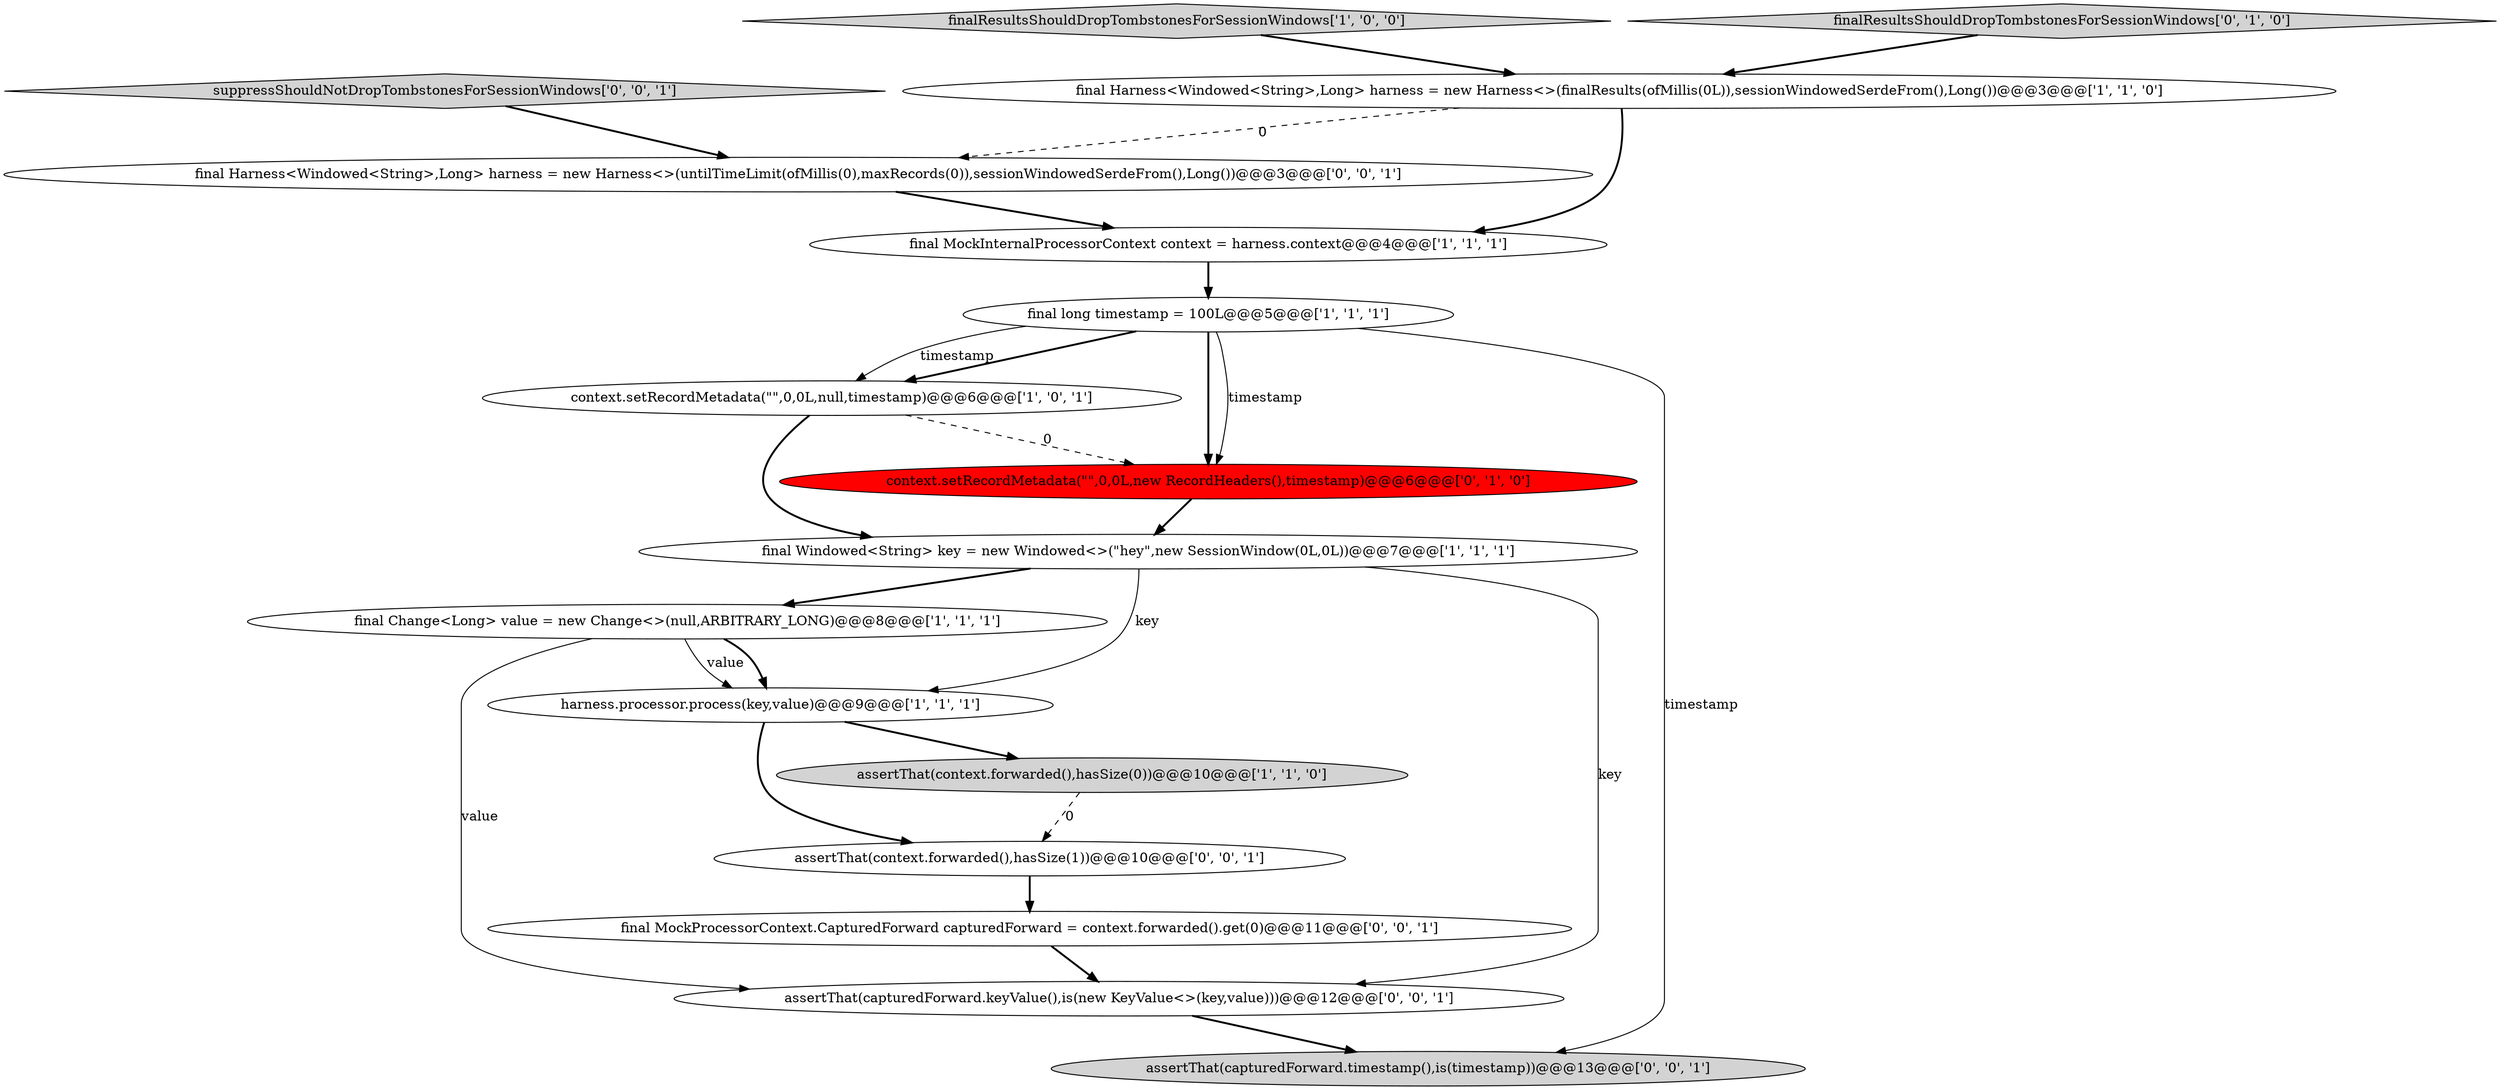 digraph {
6 [style = filled, label = "final Harness<Windowed<String>,Long> harness = new Harness<>(finalResults(ofMillis(0L)),sessionWindowedSerdeFrom(),Long())@@@3@@@['1', '1', '0']", fillcolor = white, shape = ellipse image = "AAA0AAABBB1BBB"];
0 [style = filled, label = "assertThat(context.forwarded(),hasSize(0))@@@10@@@['1', '1', '0']", fillcolor = lightgray, shape = ellipse image = "AAA0AAABBB1BBB"];
7 [style = filled, label = "final Windowed<String> key = new Windowed<>(\"hey\",new SessionWindow(0L,0L))@@@7@@@['1', '1', '1']", fillcolor = white, shape = ellipse image = "AAA0AAABBB1BBB"];
12 [style = filled, label = "suppressShouldNotDropTombstonesForSessionWindows['0', '0', '1']", fillcolor = lightgray, shape = diamond image = "AAA0AAABBB3BBB"];
2 [style = filled, label = "final Change<Long> value = new Change<>(null,ARBITRARY_LONG)@@@8@@@['1', '1', '1']", fillcolor = white, shape = ellipse image = "AAA0AAABBB1BBB"];
16 [style = filled, label = "assertThat(capturedForward.keyValue(),is(new KeyValue<>(key,value)))@@@12@@@['0', '0', '1']", fillcolor = white, shape = ellipse image = "AAA0AAABBB3BBB"];
4 [style = filled, label = "harness.processor.process(key,value)@@@9@@@['1', '1', '1']", fillcolor = white, shape = ellipse image = "AAA0AAABBB1BBB"];
8 [style = filled, label = "finalResultsShouldDropTombstonesForSessionWindows['1', '0', '0']", fillcolor = lightgray, shape = diamond image = "AAA0AAABBB1BBB"];
10 [style = filled, label = "context.setRecordMetadata(\"\",0,0L,new RecordHeaders(),timestamp)@@@6@@@['0', '1', '0']", fillcolor = red, shape = ellipse image = "AAA1AAABBB2BBB"];
9 [style = filled, label = "finalResultsShouldDropTombstonesForSessionWindows['0', '1', '0']", fillcolor = lightgray, shape = diamond image = "AAA0AAABBB2BBB"];
1 [style = filled, label = "final MockInternalProcessorContext context = harness.context@@@4@@@['1', '1', '1']", fillcolor = white, shape = ellipse image = "AAA0AAABBB1BBB"];
13 [style = filled, label = "final Harness<Windowed<String>,Long> harness = new Harness<>(untilTimeLimit(ofMillis(0),maxRecords(0)),sessionWindowedSerdeFrom(),Long())@@@3@@@['0', '0', '1']", fillcolor = white, shape = ellipse image = "AAA0AAABBB3BBB"];
11 [style = filled, label = "final MockProcessorContext.CapturedForward capturedForward = context.forwarded().get(0)@@@11@@@['0', '0', '1']", fillcolor = white, shape = ellipse image = "AAA0AAABBB3BBB"];
15 [style = filled, label = "assertThat(context.forwarded(),hasSize(1))@@@10@@@['0', '0', '1']", fillcolor = white, shape = ellipse image = "AAA0AAABBB3BBB"];
3 [style = filled, label = "context.setRecordMetadata(\"\",0,0L,null,timestamp)@@@6@@@['1', '0', '1']", fillcolor = white, shape = ellipse image = "AAA0AAABBB1BBB"];
14 [style = filled, label = "assertThat(capturedForward.timestamp(),is(timestamp))@@@13@@@['0', '0', '1']", fillcolor = lightgray, shape = ellipse image = "AAA0AAABBB3BBB"];
5 [style = filled, label = "final long timestamp = 100L@@@5@@@['1', '1', '1']", fillcolor = white, shape = ellipse image = "AAA0AAABBB1BBB"];
1->5 [style = bold, label=""];
5->3 [style = bold, label=""];
11->16 [style = bold, label=""];
5->10 [style = bold, label=""];
4->15 [style = bold, label=""];
0->15 [style = dashed, label="0"];
8->6 [style = bold, label=""];
2->16 [style = solid, label="value"];
2->4 [style = bold, label=""];
10->7 [style = bold, label=""];
2->4 [style = solid, label="value"];
13->1 [style = bold, label=""];
9->6 [style = bold, label=""];
4->0 [style = bold, label=""];
6->1 [style = bold, label=""];
12->13 [style = bold, label=""];
6->13 [style = dashed, label="0"];
15->11 [style = bold, label=""];
3->7 [style = bold, label=""];
7->2 [style = bold, label=""];
5->14 [style = solid, label="timestamp"];
7->4 [style = solid, label="key"];
16->14 [style = bold, label=""];
3->10 [style = dashed, label="0"];
5->3 [style = solid, label="timestamp"];
7->16 [style = solid, label="key"];
5->10 [style = solid, label="timestamp"];
}
